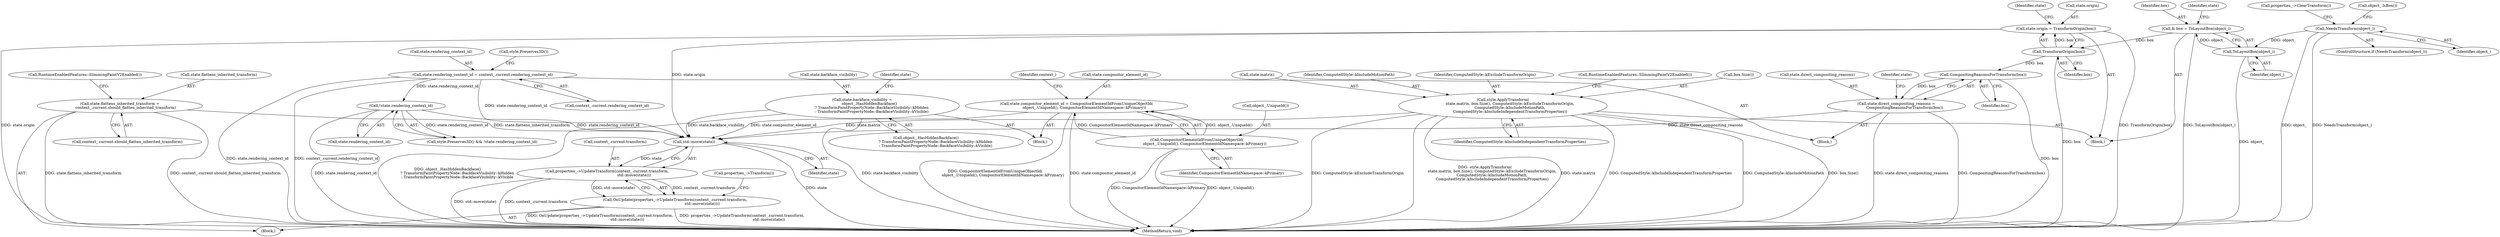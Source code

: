 digraph "1_Chrome_f911e11e7f6b5c0d6f5ee694a9871de6619889f7_15@API" {
"1000210" [label="(Call,std::move(state))"];
"1000129" [label="(Call,state.origin = TransformOrigin(box))"];
"1000133" [label="(Call,TransformOrigin(box))"];
"1000125" [label="(Call,& box = ToLayoutBox(object_))"];
"1000127" [label="(Call,ToLayoutBox(object_))"];
"1000117" [label="(Call,NeedsTransform(object_))"];
"1000168" [label="(Call,state.direct_compositing_reasons =\n              CompositingReasonsForTransform(box))"];
"1000172" [label="(Call,CompositingReasonsForTransform(box))"];
"1000188" [label="(Call,state.backface_visibility =\n            object_.HasHiddenBackface()\n                ? TransformPaintPropertyNode::BackfaceVisibility::kHidden\n                : TransformPaintPropertyNode::BackfaceVisibility::kVisible)"];
"1000148" [label="(Call,state.rendering_context_id = context_.current.rendering_context_id)"];
"1000196" [label="(Call,state.compositor_element_id = CompositorElementIdFromUniqueObjectId(\n             object_.UniqueId(), CompositorElementIdNamespace::kPrimary))"];
"1000200" [label="(Call,CompositorElementIdFromUniqueObjectId(\n             object_.UniqueId(), CompositorElementIdNamespace::kPrimary))"];
"1000135" [label="(Call,style.ApplyTransform(\n            state.matrix, box.Size(), ComputedStyle::kExcludeTransformOrigin,\n            ComputedStyle::kIncludeMotionPath,\n            ComputedStyle::kIncludeIndependentTransformProperties))"];
"1000160" [label="(Call,!state.rendering_context_id)"];
"1000174" [label="(Call,state.flattens_inherited_transform =\n          context_.current.should_flatten_inherited_transform)"];
"1000204" [label="(Call,properties_->UpdateTransform(context_.current.transform,\n                                             std::move(state)))"];
"1000203" [label="(Call,OnUpdate(properties_->UpdateTransform(context_.current.transform,\n                                             std::move(state))))"];
"1000204" [label="(Call,properties_->UpdateTransform(context_.current.transform,\n                                             std::move(state)))"];
"1000133" [label="(Call,TransformOrigin(box))"];
"1000116" [label="(ControlStructure,if (NeedsTransform(object_)))"];
"1000173" [label="(Identifier,box)"];
"1000161" [label="(Call,state.rendering_context_id)"];
"1000192" [label="(Call,object_.HasHiddenBackface()\n                ? TransformPaintPropertyNode::BackfaceVisibility::kHidden\n                : TransformPaintPropertyNode::BackfaceVisibility::kVisible)"];
"1000137" [label="(Identifier,state)"];
"1000128" [label="(Identifier,object_)"];
"1000168" [label="(Call,state.direct_compositing_reasons =\n              CompositingReasonsForTransform(box))"];
"1000141" [label="(Identifier,ComputedStyle::kIncludeMotionPath)"];
"1000200" [label="(Call,CompositorElementIdFromUniqueObjectId(\n             object_.UniqueId(), CompositorElementIdNamespace::kPrimary))"];
"1000134" [label="(Identifier,box)"];
"1000118" [label="(Identifier,object_)"];
"1000123" [label="(Block,)"];
"1000210" [label="(Call,std::move(state))"];
"1000203" [label="(Call,OnUpdate(properties_->UpdateTransform(context_.current.transform,\n                                             std::move(state))))"];
"1000125" [label="(Call,& box = ToLayoutBox(object_))"];
"1000152" [label="(Call,context_.current.rendering_context_id)"];
"1000119" [label="(Block,)"];
"1000174" [label="(Call,state.flattens_inherited_transform =\n          context_.current.should_flatten_inherited_transform)"];
"1000159" [label="(Call,style.Preserves3D())"];
"1000198" [label="(Identifier,state)"];
"1000142" [label="(Identifier,ComputedStyle::kIncludeIndependentTransformProperties)"];
"1000140" [label="(Identifier,ComputedStyle::kExcludeTransformOrigin)"];
"1000187" [label="(Block,)"];
"1000129" [label="(Call,state.origin = TransformOrigin(box))"];
"1000211" [label="(Identifier,state)"];
"1000145" [label="(Call,RuntimeEnabledFeatures::SlimmingPaintV2Enabled())"];
"1000217" [label="(Call,properties_->Transform())"];
"1000127" [label="(Call,ToLayoutBox(object_))"];
"1000197" [label="(Call,state.compositor_element_id)"];
"1000126" [label="(Identifier,box)"];
"1000130" [label="(Call,state.origin)"];
"1000178" [label="(Call,context_.current.should_flatten_inherited_transform)"];
"1000205" [label="(Call,context_.current.transform)"];
"1000207" [label="(Identifier,context_)"];
"1000259" [label="(MethodReturn,void)"];
"1000201" [label="(Call,object_.UniqueId())"];
"1000117" [label="(Call,NeedsTransform(object_))"];
"1000189" [label="(Call,state.backface_visibility)"];
"1000176" [label="(Identifier,state)"];
"1000135" [label="(Call,style.ApplyTransform(\n            state.matrix, box.Size(), ComputedStyle::kExcludeTransformOrigin,\n            ComputedStyle::kIncludeMotionPath,\n            ComputedStyle::kIncludeIndependentTransformProperties))"];
"1000139" [label="(Call,box.Size())"];
"1000215" [label="(Call,properties_->ClearTransform())"];
"1000158" [label="(Call,style.Preserves3D() && !state.rendering_context_id)"];
"1000196" [label="(Call,state.compositor_element_id = CompositorElementIdFromUniqueObjectId(\n             object_.UniqueId(), CompositorElementIdNamespace::kPrimary))"];
"1000175" [label="(Call,state.flattens_inherited_transform)"];
"1000148" [label="(Call,state.rendering_context_id = context_.current.rendering_context_id)"];
"1000149" [label="(Call,state.rendering_context_id)"];
"1000122" [label="(Call,object_.IsBox())"];
"1000188" [label="(Call,state.backface_visibility =\n            object_.HasHiddenBackface()\n                ? TransformPaintPropertyNode::BackfaceVisibility::kHidden\n                : TransformPaintPropertyNode::BackfaceVisibility::kVisible)"];
"1000172" [label="(Call,CompositingReasonsForTransform(box))"];
"1000160" [label="(Call,!state.rendering_context_id)"];
"1000147" [label="(Block,)"];
"1000202" [label="(Identifier,CompositorElementIdNamespace::kPrimary)"];
"1000131" [label="(Identifier,state)"];
"1000185" [label="(Call,RuntimeEnabledFeatures::SlimmingPaintV2Enabled())"];
"1000169" [label="(Call,state.direct_compositing_reasons)"];
"1000136" [label="(Call,state.matrix)"];
"1000210" -> "1000204"  [label="AST: "];
"1000210" -> "1000211"  [label="CFG: "];
"1000211" -> "1000210"  [label="AST: "];
"1000204" -> "1000210"  [label="CFG: "];
"1000210" -> "1000259"  [label="DDG: state"];
"1000210" -> "1000204"  [label="DDG: state"];
"1000129" -> "1000210"  [label="DDG: state.origin"];
"1000168" -> "1000210"  [label="DDG: state.direct_compositing_reasons"];
"1000188" -> "1000210"  [label="DDG: state.backface_visibility"];
"1000148" -> "1000210"  [label="DDG: state.rendering_context_id"];
"1000196" -> "1000210"  [label="DDG: state.compositor_element_id"];
"1000135" -> "1000210"  [label="DDG: state.matrix"];
"1000160" -> "1000210"  [label="DDG: state.rendering_context_id"];
"1000174" -> "1000210"  [label="DDG: state.flattens_inherited_transform"];
"1000129" -> "1000123"  [label="AST: "];
"1000129" -> "1000133"  [label="CFG: "];
"1000130" -> "1000129"  [label="AST: "];
"1000133" -> "1000129"  [label="AST: "];
"1000137" -> "1000129"  [label="CFG: "];
"1000129" -> "1000259"  [label="DDG: TransformOrigin(box)"];
"1000129" -> "1000259"  [label="DDG: state.origin"];
"1000133" -> "1000129"  [label="DDG: box"];
"1000133" -> "1000134"  [label="CFG: "];
"1000134" -> "1000133"  [label="AST: "];
"1000133" -> "1000259"  [label="DDG: box"];
"1000125" -> "1000133"  [label="DDG: box"];
"1000133" -> "1000172"  [label="DDG: box"];
"1000125" -> "1000123"  [label="AST: "];
"1000125" -> "1000127"  [label="CFG: "];
"1000126" -> "1000125"  [label="AST: "];
"1000127" -> "1000125"  [label="AST: "];
"1000131" -> "1000125"  [label="CFG: "];
"1000125" -> "1000259"  [label="DDG: ToLayoutBox(object_)"];
"1000127" -> "1000125"  [label="DDG: object_"];
"1000127" -> "1000128"  [label="CFG: "];
"1000128" -> "1000127"  [label="AST: "];
"1000127" -> "1000259"  [label="DDG: object_"];
"1000117" -> "1000127"  [label="DDG: object_"];
"1000117" -> "1000116"  [label="AST: "];
"1000117" -> "1000118"  [label="CFG: "];
"1000118" -> "1000117"  [label="AST: "];
"1000122" -> "1000117"  [label="CFG: "];
"1000215" -> "1000117"  [label="CFG: "];
"1000117" -> "1000259"  [label="DDG: object_"];
"1000117" -> "1000259"  [label="DDG: NeedsTransform(object_)"];
"1000168" -> "1000147"  [label="AST: "];
"1000168" -> "1000172"  [label="CFG: "];
"1000169" -> "1000168"  [label="AST: "];
"1000172" -> "1000168"  [label="AST: "];
"1000176" -> "1000168"  [label="CFG: "];
"1000168" -> "1000259"  [label="DDG: CompositingReasonsForTransform(box)"];
"1000168" -> "1000259"  [label="DDG: state.direct_compositing_reasons"];
"1000172" -> "1000168"  [label="DDG: box"];
"1000172" -> "1000173"  [label="CFG: "];
"1000173" -> "1000172"  [label="AST: "];
"1000172" -> "1000259"  [label="DDG: box"];
"1000188" -> "1000187"  [label="AST: "];
"1000188" -> "1000192"  [label="CFG: "];
"1000189" -> "1000188"  [label="AST: "];
"1000192" -> "1000188"  [label="AST: "];
"1000198" -> "1000188"  [label="CFG: "];
"1000188" -> "1000259"  [label="DDG: state.backface_visibility"];
"1000188" -> "1000259"  [label="DDG: object_.HasHiddenBackface()\n                ? TransformPaintPropertyNode::BackfaceVisibility::kHidden\n                : TransformPaintPropertyNode::BackfaceVisibility::kVisible"];
"1000148" -> "1000147"  [label="AST: "];
"1000148" -> "1000152"  [label="CFG: "];
"1000149" -> "1000148"  [label="AST: "];
"1000152" -> "1000148"  [label="AST: "];
"1000159" -> "1000148"  [label="CFG: "];
"1000148" -> "1000259"  [label="DDG: context_.current.rendering_context_id"];
"1000148" -> "1000259"  [label="DDG: state.rendering_context_id"];
"1000148" -> "1000160"  [label="DDG: state.rendering_context_id"];
"1000196" -> "1000187"  [label="AST: "];
"1000196" -> "1000200"  [label="CFG: "];
"1000197" -> "1000196"  [label="AST: "];
"1000200" -> "1000196"  [label="AST: "];
"1000207" -> "1000196"  [label="CFG: "];
"1000196" -> "1000259"  [label="DDG: CompositorElementIdFromUniqueObjectId(\n             object_.UniqueId(), CompositorElementIdNamespace::kPrimary)"];
"1000196" -> "1000259"  [label="DDG: state.compositor_element_id"];
"1000200" -> "1000196"  [label="DDG: object_.UniqueId()"];
"1000200" -> "1000196"  [label="DDG: CompositorElementIdNamespace::kPrimary"];
"1000200" -> "1000202"  [label="CFG: "];
"1000201" -> "1000200"  [label="AST: "];
"1000202" -> "1000200"  [label="AST: "];
"1000200" -> "1000259"  [label="DDG: object_.UniqueId()"];
"1000200" -> "1000259"  [label="DDG: CompositorElementIdNamespace::kPrimary"];
"1000135" -> "1000123"  [label="AST: "];
"1000135" -> "1000142"  [label="CFG: "];
"1000136" -> "1000135"  [label="AST: "];
"1000139" -> "1000135"  [label="AST: "];
"1000140" -> "1000135"  [label="AST: "];
"1000141" -> "1000135"  [label="AST: "];
"1000142" -> "1000135"  [label="AST: "];
"1000145" -> "1000135"  [label="CFG: "];
"1000135" -> "1000259"  [label="DDG: ComputedStyle::kIncludeIndependentTransformProperties"];
"1000135" -> "1000259"  [label="DDG: ComputedStyle::kIncludeMotionPath"];
"1000135" -> "1000259"  [label="DDG: box.Size()"];
"1000135" -> "1000259"  [label="DDG: ComputedStyle::kExcludeTransformOrigin"];
"1000135" -> "1000259"  [label="DDG: style.ApplyTransform(\n            state.matrix, box.Size(), ComputedStyle::kExcludeTransformOrigin,\n            ComputedStyle::kIncludeMotionPath,\n            ComputedStyle::kIncludeIndependentTransformProperties)"];
"1000135" -> "1000259"  [label="DDG: state.matrix"];
"1000160" -> "1000158"  [label="AST: "];
"1000160" -> "1000161"  [label="CFG: "];
"1000161" -> "1000160"  [label="AST: "];
"1000158" -> "1000160"  [label="CFG: "];
"1000160" -> "1000259"  [label="DDG: state.rendering_context_id"];
"1000160" -> "1000158"  [label="DDG: state.rendering_context_id"];
"1000174" -> "1000119"  [label="AST: "];
"1000174" -> "1000178"  [label="CFG: "];
"1000175" -> "1000174"  [label="AST: "];
"1000178" -> "1000174"  [label="AST: "];
"1000185" -> "1000174"  [label="CFG: "];
"1000174" -> "1000259"  [label="DDG: context_.current.should_flatten_inherited_transform"];
"1000174" -> "1000259"  [label="DDG: state.flattens_inherited_transform"];
"1000204" -> "1000203"  [label="AST: "];
"1000205" -> "1000204"  [label="AST: "];
"1000203" -> "1000204"  [label="CFG: "];
"1000204" -> "1000259"  [label="DDG: std::move(state)"];
"1000204" -> "1000259"  [label="DDG: context_.current.transform"];
"1000204" -> "1000203"  [label="DDG: context_.current.transform"];
"1000204" -> "1000203"  [label="DDG: std::move(state)"];
"1000203" -> "1000119"  [label="AST: "];
"1000217" -> "1000203"  [label="CFG: "];
"1000203" -> "1000259"  [label="DDG: OnUpdate(properties_->UpdateTransform(context_.current.transform,\n                                             std::move(state)))"];
"1000203" -> "1000259"  [label="DDG: properties_->UpdateTransform(context_.current.transform,\n                                             std::move(state))"];
}
